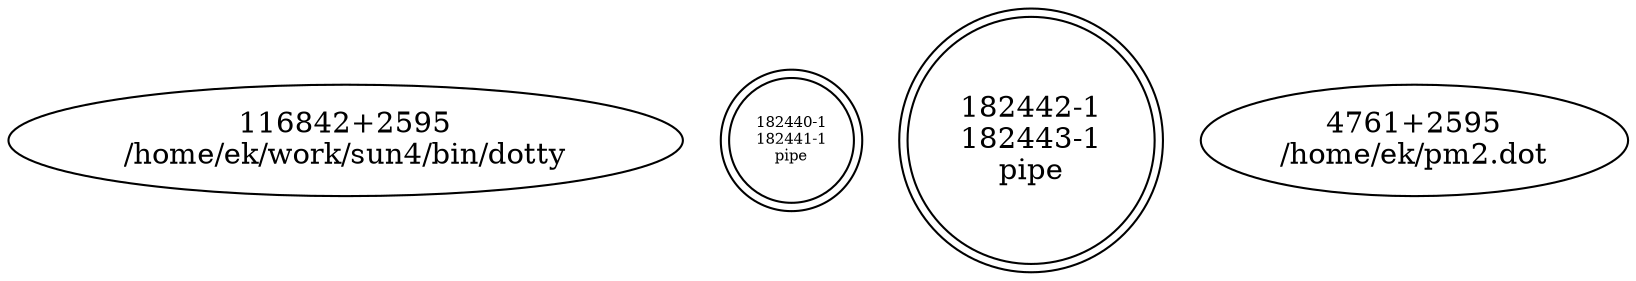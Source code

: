 digraph g {
	graph [bb="0,0,425,366",
		xdotversion="1.2"];
	"116842+2595" [label="116842+2595\n/home/ek/work/sun4/bin/dotty", shape=ellipse, width="2.81", kind=file, fname="/home/ek/work/sun4/bin/dotty", pos="101,199", height="0.62", _draw_="c 5 -black e 101 199 101 23 ", _ldraw_="F 14.000000 11 -Times-Roman c 5 -black T 101 197 0 58 11 -116842+2595 F 14.000000 11 -Times-Roman c 5 -black T 101 185 0 127 28 \
-/home/ek/work/sun4/bin/dotty "];
	"182440-1" [label="182440-1\n182441-1\npipe", fontsize=7, shape=doublecircle, width="0.81", kind=file, fname=pipe, subkind=pipe, pos="172,29", height="0.81", _draw_="c 5 -black e 172 29 25 25 c 5 -black e 172 29 29 29 ", _ldraw_="F 7.000000 11 -Times-Roman c 5 -black T 172 31 0 20 8 -182440-1 F 7.000000 11 -Times-Roman c 5 -black T 172 25 0 20 8 -182441-1 \
F 7.000000 11 -Times-Roman c 5 -black T 172 19 0 9 4 -pipe "];
	"182442-1" [label="182442-1\n182443-1\npipe", fontsie=7, shape=doublecircle, width="0.81", kind=file, fname=pipe, subkind=pipe, pos="259,29", height="0.81", _draw_="c 5 -black e 259 29 25 25 c 5 -black e 259 29 29 29 ", _ldraw_="F 7.000000 11 -Times-Roman c 5 -black T 259 31 0 20 8 -182442-1 F 7.000000 11 -Times-Roman c 5 -black T 259 25 0 20 8 -182443-1 \
F 7.000000 11 -Times-Roman c 5 -black T 259 19 0 9 4 -pipe "];
	"4761+2595" [label="4761+2595\n/home/ek/pm2.dot", shape=ellipse, width="1.83", kind=file, fname="/home/ek/pm2.dot", pos="359,117", height="0.62", _draw_="c 5 -black e 359 117 66 23 ", _ldraw_="F 14.000000 11 -Times-Roman c 5 -black T 359 115 0 48 9 -4761+2595 F 14.000000 11 -Times-Roman c 5 -black T 359 103 0 77 16 -/ho\
me/ek/pm2.dot "];
}
